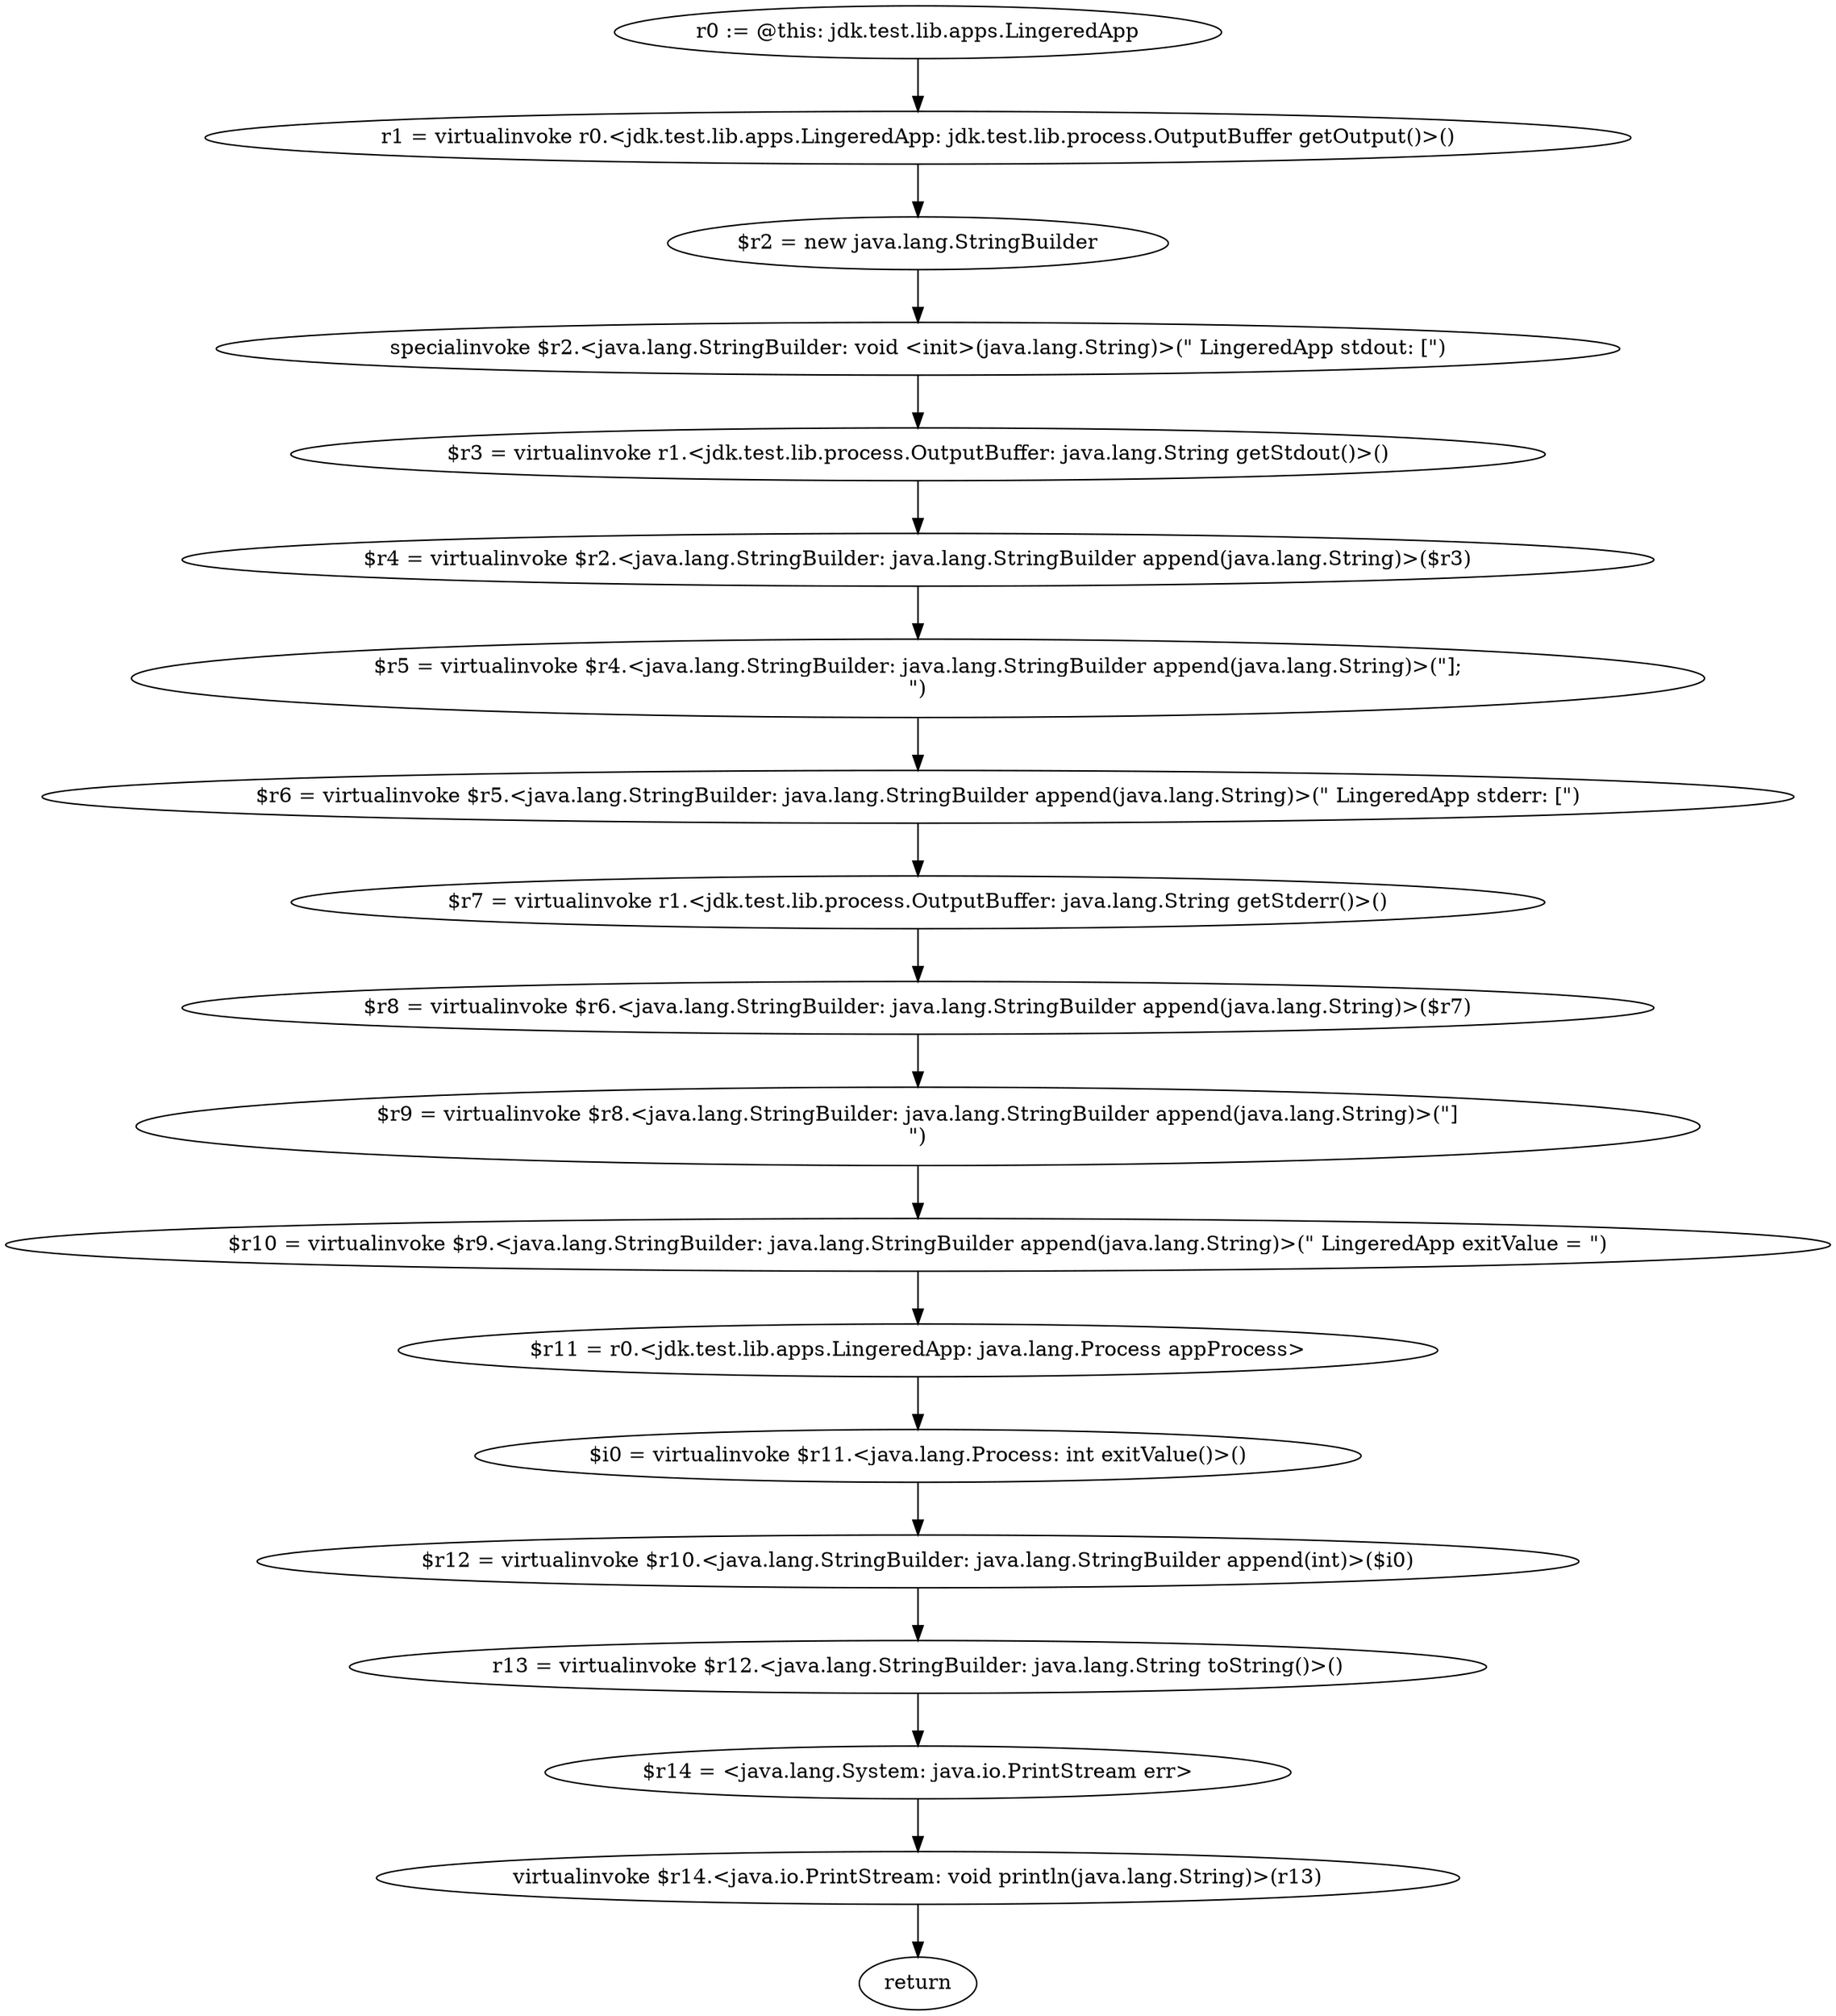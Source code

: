 digraph "unitGraph" {
    "r0 := @this: jdk.test.lib.apps.LingeredApp"
    "r1 = virtualinvoke r0.<jdk.test.lib.apps.LingeredApp: jdk.test.lib.process.OutputBuffer getOutput()>()"
    "$r2 = new java.lang.StringBuilder"
    "specialinvoke $r2.<java.lang.StringBuilder: void <init>(java.lang.String)>(\" LingeredApp stdout: [\")"
    "$r3 = virtualinvoke r1.<jdk.test.lib.process.OutputBuffer: java.lang.String getStdout()>()"
    "$r4 = virtualinvoke $r2.<java.lang.StringBuilder: java.lang.StringBuilder append(java.lang.String)>($r3)"
    "$r5 = virtualinvoke $r4.<java.lang.StringBuilder: java.lang.StringBuilder append(java.lang.String)>(\"];\n\")"
    "$r6 = virtualinvoke $r5.<java.lang.StringBuilder: java.lang.StringBuilder append(java.lang.String)>(\" LingeredApp stderr: [\")"
    "$r7 = virtualinvoke r1.<jdk.test.lib.process.OutputBuffer: java.lang.String getStderr()>()"
    "$r8 = virtualinvoke $r6.<java.lang.StringBuilder: java.lang.StringBuilder append(java.lang.String)>($r7)"
    "$r9 = virtualinvoke $r8.<java.lang.StringBuilder: java.lang.StringBuilder append(java.lang.String)>(\"]\n\")"
    "$r10 = virtualinvoke $r9.<java.lang.StringBuilder: java.lang.StringBuilder append(java.lang.String)>(\" LingeredApp exitValue = \")"
    "$r11 = r0.<jdk.test.lib.apps.LingeredApp: java.lang.Process appProcess>"
    "$i0 = virtualinvoke $r11.<java.lang.Process: int exitValue()>()"
    "$r12 = virtualinvoke $r10.<java.lang.StringBuilder: java.lang.StringBuilder append(int)>($i0)"
    "r13 = virtualinvoke $r12.<java.lang.StringBuilder: java.lang.String toString()>()"
    "$r14 = <java.lang.System: java.io.PrintStream err>"
    "virtualinvoke $r14.<java.io.PrintStream: void println(java.lang.String)>(r13)"
    "return"
    "r0 := @this: jdk.test.lib.apps.LingeredApp"->"r1 = virtualinvoke r0.<jdk.test.lib.apps.LingeredApp: jdk.test.lib.process.OutputBuffer getOutput()>()";
    "r1 = virtualinvoke r0.<jdk.test.lib.apps.LingeredApp: jdk.test.lib.process.OutputBuffer getOutput()>()"->"$r2 = new java.lang.StringBuilder";
    "$r2 = new java.lang.StringBuilder"->"specialinvoke $r2.<java.lang.StringBuilder: void <init>(java.lang.String)>(\" LingeredApp stdout: [\")";
    "specialinvoke $r2.<java.lang.StringBuilder: void <init>(java.lang.String)>(\" LingeredApp stdout: [\")"->"$r3 = virtualinvoke r1.<jdk.test.lib.process.OutputBuffer: java.lang.String getStdout()>()";
    "$r3 = virtualinvoke r1.<jdk.test.lib.process.OutputBuffer: java.lang.String getStdout()>()"->"$r4 = virtualinvoke $r2.<java.lang.StringBuilder: java.lang.StringBuilder append(java.lang.String)>($r3)";
    "$r4 = virtualinvoke $r2.<java.lang.StringBuilder: java.lang.StringBuilder append(java.lang.String)>($r3)"->"$r5 = virtualinvoke $r4.<java.lang.StringBuilder: java.lang.StringBuilder append(java.lang.String)>(\"];\n\")";
    "$r5 = virtualinvoke $r4.<java.lang.StringBuilder: java.lang.StringBuilder append(java.lang.String)>(\"];\n\")"->"$r6 = virtualinvoke $r5.<java.lang.StringBuilder: java.lang.StringBuilder append(java.lang.String)>(\" LingeredApp stderr: [\")";
    "$r6 = virtualinvoke $r5.<java.lang.StringBuilder: java.lang.StringBuilder append(java.lang.String)>(\" LingeredApp stderr: [\")"->"$r7 = virtualinvoke r1.<jdk.test.lib.process.OutputBuffer: java.lang.String getStderr()>()";
    "$r7 = virtualinvoke r1.<jdk.test.lib.process.OutputBuffer: java.lang.String getStderr()>()"->"$r8 = virtualinvoke $r6.<java.lang.StringBuilder: java.lang.StringBuilder append(java.lang.String)>($r7)";
    "$r8 = virtualinvoke $r6.<java.lang.StringBuilder: java.lang.StringBuilder append(java.lang.String)>($r7)"->"$r9 = virtualinvoke $r8.<java.lang.StringBuilder: java.lang.StringBuilder append(java.lang.String)>(\"]\n\")";
    "$r9 = virtualinvoke $r8.<java.lang.StringBuilder: java.lang.StringBuilder append(java.lang.String)>(\"]\n\")"->"$r10 = virtualinvoke $r9.<java.lang.StringBuilder: java.lang.StringBuilder append(java.lang.String)>(\" LingeredApp exitValue = \")";
    "$r10 = virtualinvoke $r9.<java.lang.StringBuilder: java.lang.StringBuilder append(java.lang.String)>(\" LingeredApp exitValue = \")"->"$r11 = r0.<jdk.test.lib.apps.LingeredApp: java.lang.Process appProcess>";
    "$r11 = r0.<jdk.test.lib.apps.LingeredApp: java.lang.Process appProcess>"->"$i0 = virtualinvoke $r11.<java.lang.Process: int exitValue()>()";
    "$i0 = virtualinvoke $r11.<java.lang.Process: int exitValue()>()"->"$r12 = virtualinvoke $r10.<java.lang.StringBuilder: java.lang.StringBuilder append(int)>($i0)";
    "$r12 = virtualinvoke $r10.<java.lang.StringBuilder: java.lang.StringBuilder append(int)>($i0)"->"r13 = virtualinvoke $r12.<java.lang.StringBuilder: java.lang.String toString()>()";
    "r13 = virtualinvoke $r12.<java.lang.StringBuilder: java.lang.String toString()>()"->"$r14 = <java.lang.System: java.io.PrintStream err>";
    "$r14 = <java.lang.System: java.io.PrintStream err>"->"virtualinvoke $r14.<java.io.PrintStream: void println(java.lang.String)>(r13)";
    "virtualinvoke $r14.<java.io.PrintStream: void println(java.lang.String)>(r13)"->"return";
}
